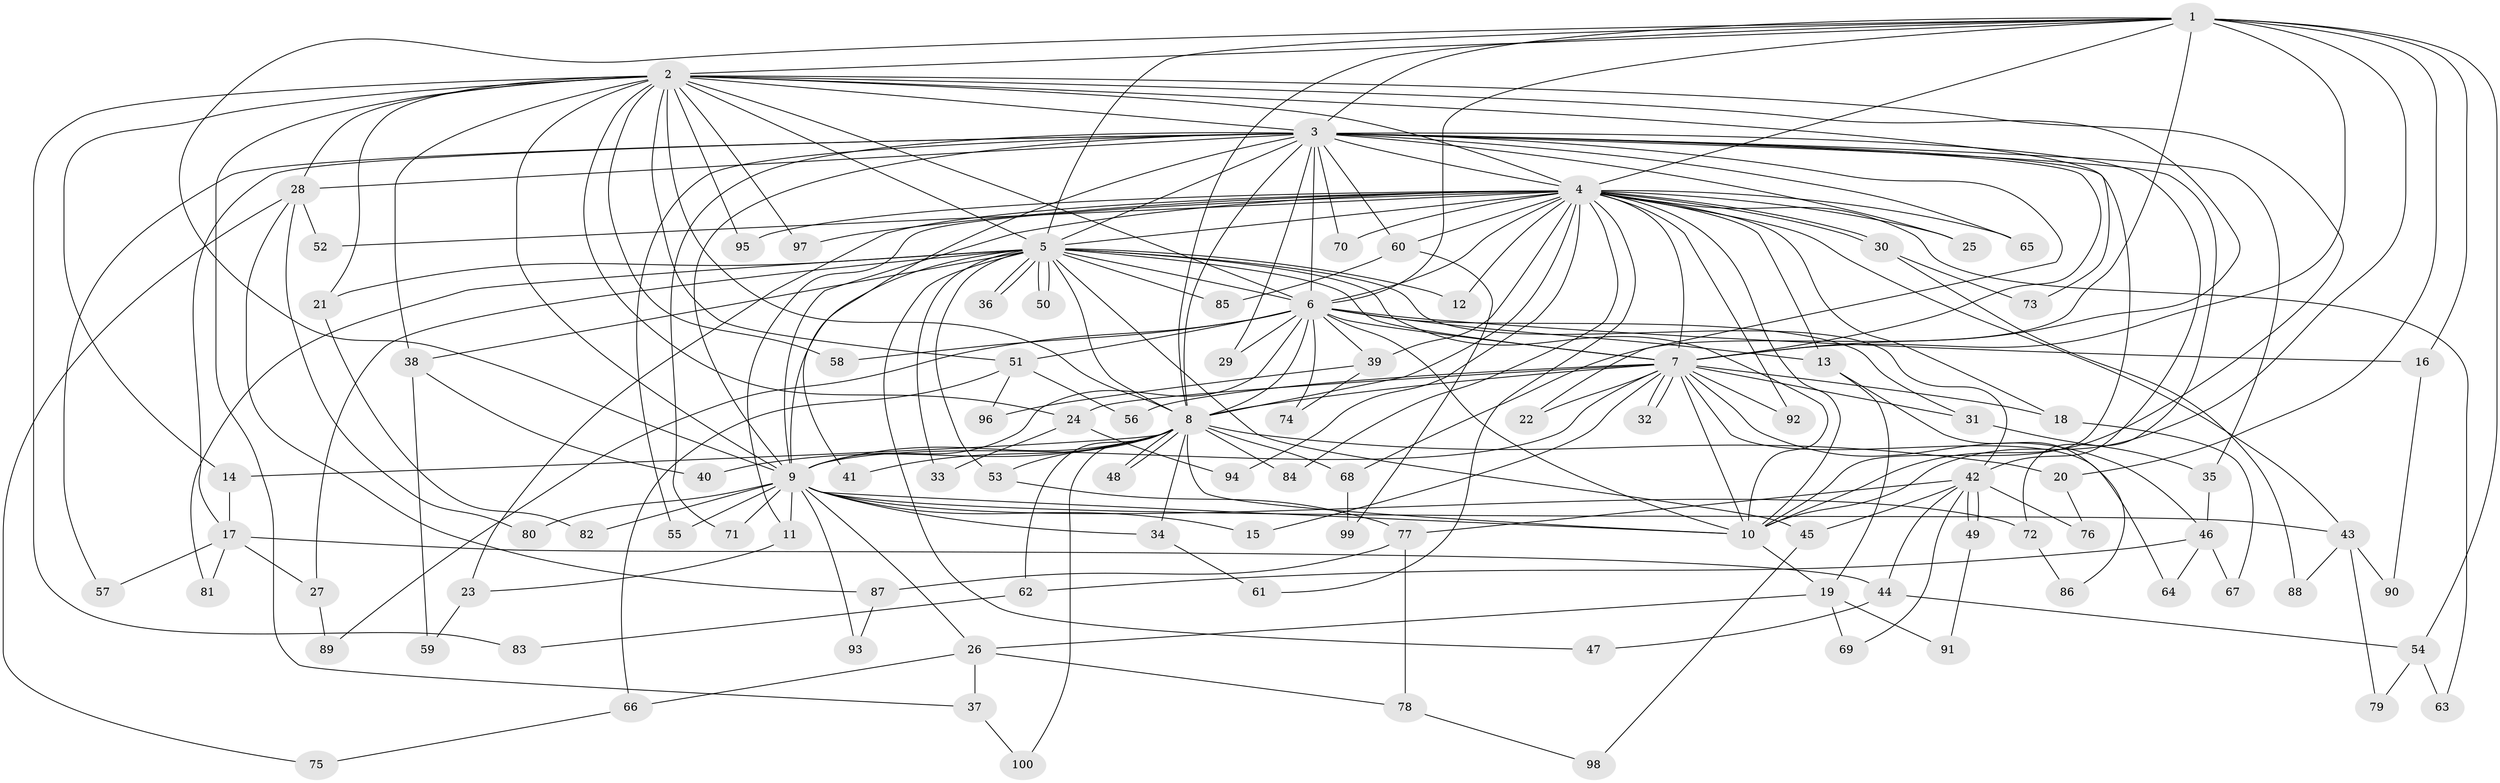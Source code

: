 // coarse degree distribution, {23: 0.025, 6: 0.025, 1: 0.35, 2: 0.275, 3: 0.175, 4: 0.075, 13: 0.025, 11: 0.025, 10: 0.025}
// Generated by graph-tools (version 1.1) at 2025/48/03/04/25 21:48:57]
// undirected, 100 vertices, 225 edges
graph export_dot {
graph [start="1"]
  node [color=gray90,style=filled];
  1;
  2;
  3;
  4;
  5;
  6;
  7;
  8;
  9;
  10;
  11;
  12;
  13;
  14;
  15;
  16;
  17;
  18;
  19;
  20;
  21;
  22;
  23;
  24;
  25;
  26;
  27;
  28;
  29;
  30;
  31;
  32;
  33;
  34;
  35;
  36;
  37;
  38;
  39;
  40;
  41;
  42;
  43;
  44;
  45;
  46;
  47;
  48;
  49;
  50;
  51;
  52;
  53;
  54;
  55;
  56;
  57;
  58;
  59;
  60;
  61;
  62;
  63;
  64;
  65;
  66;
  67;
  68;
  69;
  70;
  71;
  72;
  73;
  74;
  75;
  76;
  77;
  78;
  79;
  80;
  81;
  82;
  83;
  84;
  85;
  86;
  87;
  88;
  89;
  90;
  91;
  92;
  93;
  94;
  95;
  96;
  97;
  98;
  99;
  100;
  1 -- 2;
  1 -- 3;
  1 -- 4;
  1 -- 5;
  1 -- 6;
  1 -- 7;
  1 -- 8;
  1 -- 9;
  1 -- 10;
  1 -- 16;
  1 -- 20;
  1 -- 54;
  1 -- 68;
  2 -- 3;
  2 -- 4;
  2 -- 5;
  2 -- 6;
  2 -- 7;
  2 -- 8;
  2 -- 9;
  2 -- 10;
  2 -- 14;
  2 -- 21;
  2 -- 24;
  2 -- 28;
  2 -- 37;
  2 -- 38;
  2 -- 51;
  2 -- 58;
  2 -- 73;
  2 -- 83;
  2 -- 95;
  2 -- 97;
  3 -- 4;
  3 -- 5;
  3 -- 6;
  3 -- 7;
  3 -- 8;
  3 -- 9;
  3 -- 10;
  3 -- 17;
  3 -- 22;
  3 -- 25;
  3 -- 28;
  3 -- 29;
  3 -- 35;
  3 -- 41;
  3 -- 42;
  3 -- 55;
  3 -- 57;
  3 -- 60;
  3 -- 65;
  3 -- 70;
  3 -- 71;
  3 -- 72;
  4 -- 5;
  4 -- 6;
  4 -- 7;
  4 -- 8;
  4 -- 9;
  4 -- 10;
  4 -- 11;
  4 -- 12;
  4 -- 13;
  4 -- 18;
  4 -- 23;
  4 -- 25;
  4 -- 30;
  4 -- 30;
  4 -- 39;
  4 -- 43;
  4 -- 52;
  4 -- 60;
  4 -- 61;
  4 -- 63;
  4 -- 65;
  4 -- 70;
  4 -- 84;
  4 -- 92;
  4 -- 94;
  4 -- 95;
  4 -- 97;
  5 -- 6;
  5 -- 7;
  5 -- 8;
  5 -- 9;
  5 -- 10;
  5 -- 12;
  5 -- 21;
  5 -- 27;
  5 -- 33;
  5 -- 36;
  5 -- 36;
  5 -- 38;
  5 -- 42;
  5 -- 45;
  5 -- 47;
  5 -- 50;
  5 -- 50;
  5 -- 53;
  5 -- 81;
  5 -- 85;
  6 -- 7;
  6 -- 8;
  6 -- 9;
  6 -- 10;
  6 -- 13;
  6 -- 16;
  6 -- 29;
  6 -- 31;
  6 -- 39;
  6 -- 51;
  6 -- 58;
  6 -- 74;
  6 -- 89;
  7 -- 8;
  7 -- 9;
  7 -- 10;
  7 -- 15;
  7 -- 18;
  7 -- 22;
  7 -- 24;
  7 -- 31;
  7 -- 32;
  7 -- 32;
  7 -- 46;
  7 -- 56;
  7 -- 64;
  7 -- 92;
  8 -- 9;
  8 -- 10;
  8 -- 14;
  8 -- 20;
  8 -- 34;
  8 -- 40;
  8 -- 41;
  8 -- 48;
  8 -- 48;
  8 -- 53;
  8 -- 62;
  8 -- 68;
  8 -- 84;
  8 -- 100;
  9 -- 10;
  9 -- 11;
  9 -- 15;
  9 -- 26;
  9 -- 34;
  9 -- 43;
  9 -- 55;
  9 -- 71;
  9 -- 72;
  9 -- 80;
  9 -- 82;
  9 -- 93;
  10 -- 19;
  11 -- 23;
  13 -- 19;
  13 -- 86;
  14 -- 17;
  16 -- 90;
  17 -- 27;
  17 -- 44;
  17 -- 57;
  17 -- 81;
  18 -- 67;
  19 -- 26;
  19 -- 69;
  19 -- 91;
  20 -- 76;
  21 -- 82;
  23 -- 59;
  24 -- 33;
  24 -- 94;
  26 -- 37;
  26 -- 66;
  26 -- 78;
  27 -- 89;
  28 -- 52;
  28 -- 75;
  28 -- 80;
  28 -- 87;
  30 -- 73;
  30 -- 88;
  31 -- 35;
  34 -- 61;
  35 -- 46;
  37 -- 100;
  38 -- 40;
  38 -- 59;
  39 -- 74;
  39 -- 96;
  42 -- 44;
  42 -- 45;
  42 -- 49;
  42 -- 49;
  42 -- 69;
  42 -- 76;
  42 -- 77;
  43 -- 79;
  43 -- 88;
  43 -- 90;
  44 -- 47;
  44 -- 54;
  45 -- 98;
  46 -- 62;
  46 -- 64;
  46 -- 67;
  49 -- 91;
  51 -- 56;
  51 -- 66;
  51 -- 96;
  53 -- 77;
  54 -- 63;
  54 -- 79;
  60 -- 85;
  60 -- 99;
  62 -- 83;
  66 -- 75;
  68 -- 99;
  72 -- 86;
  77 -- 78;
  77 -- 87;
  78 -- 98;
  87 -- 93;
}
